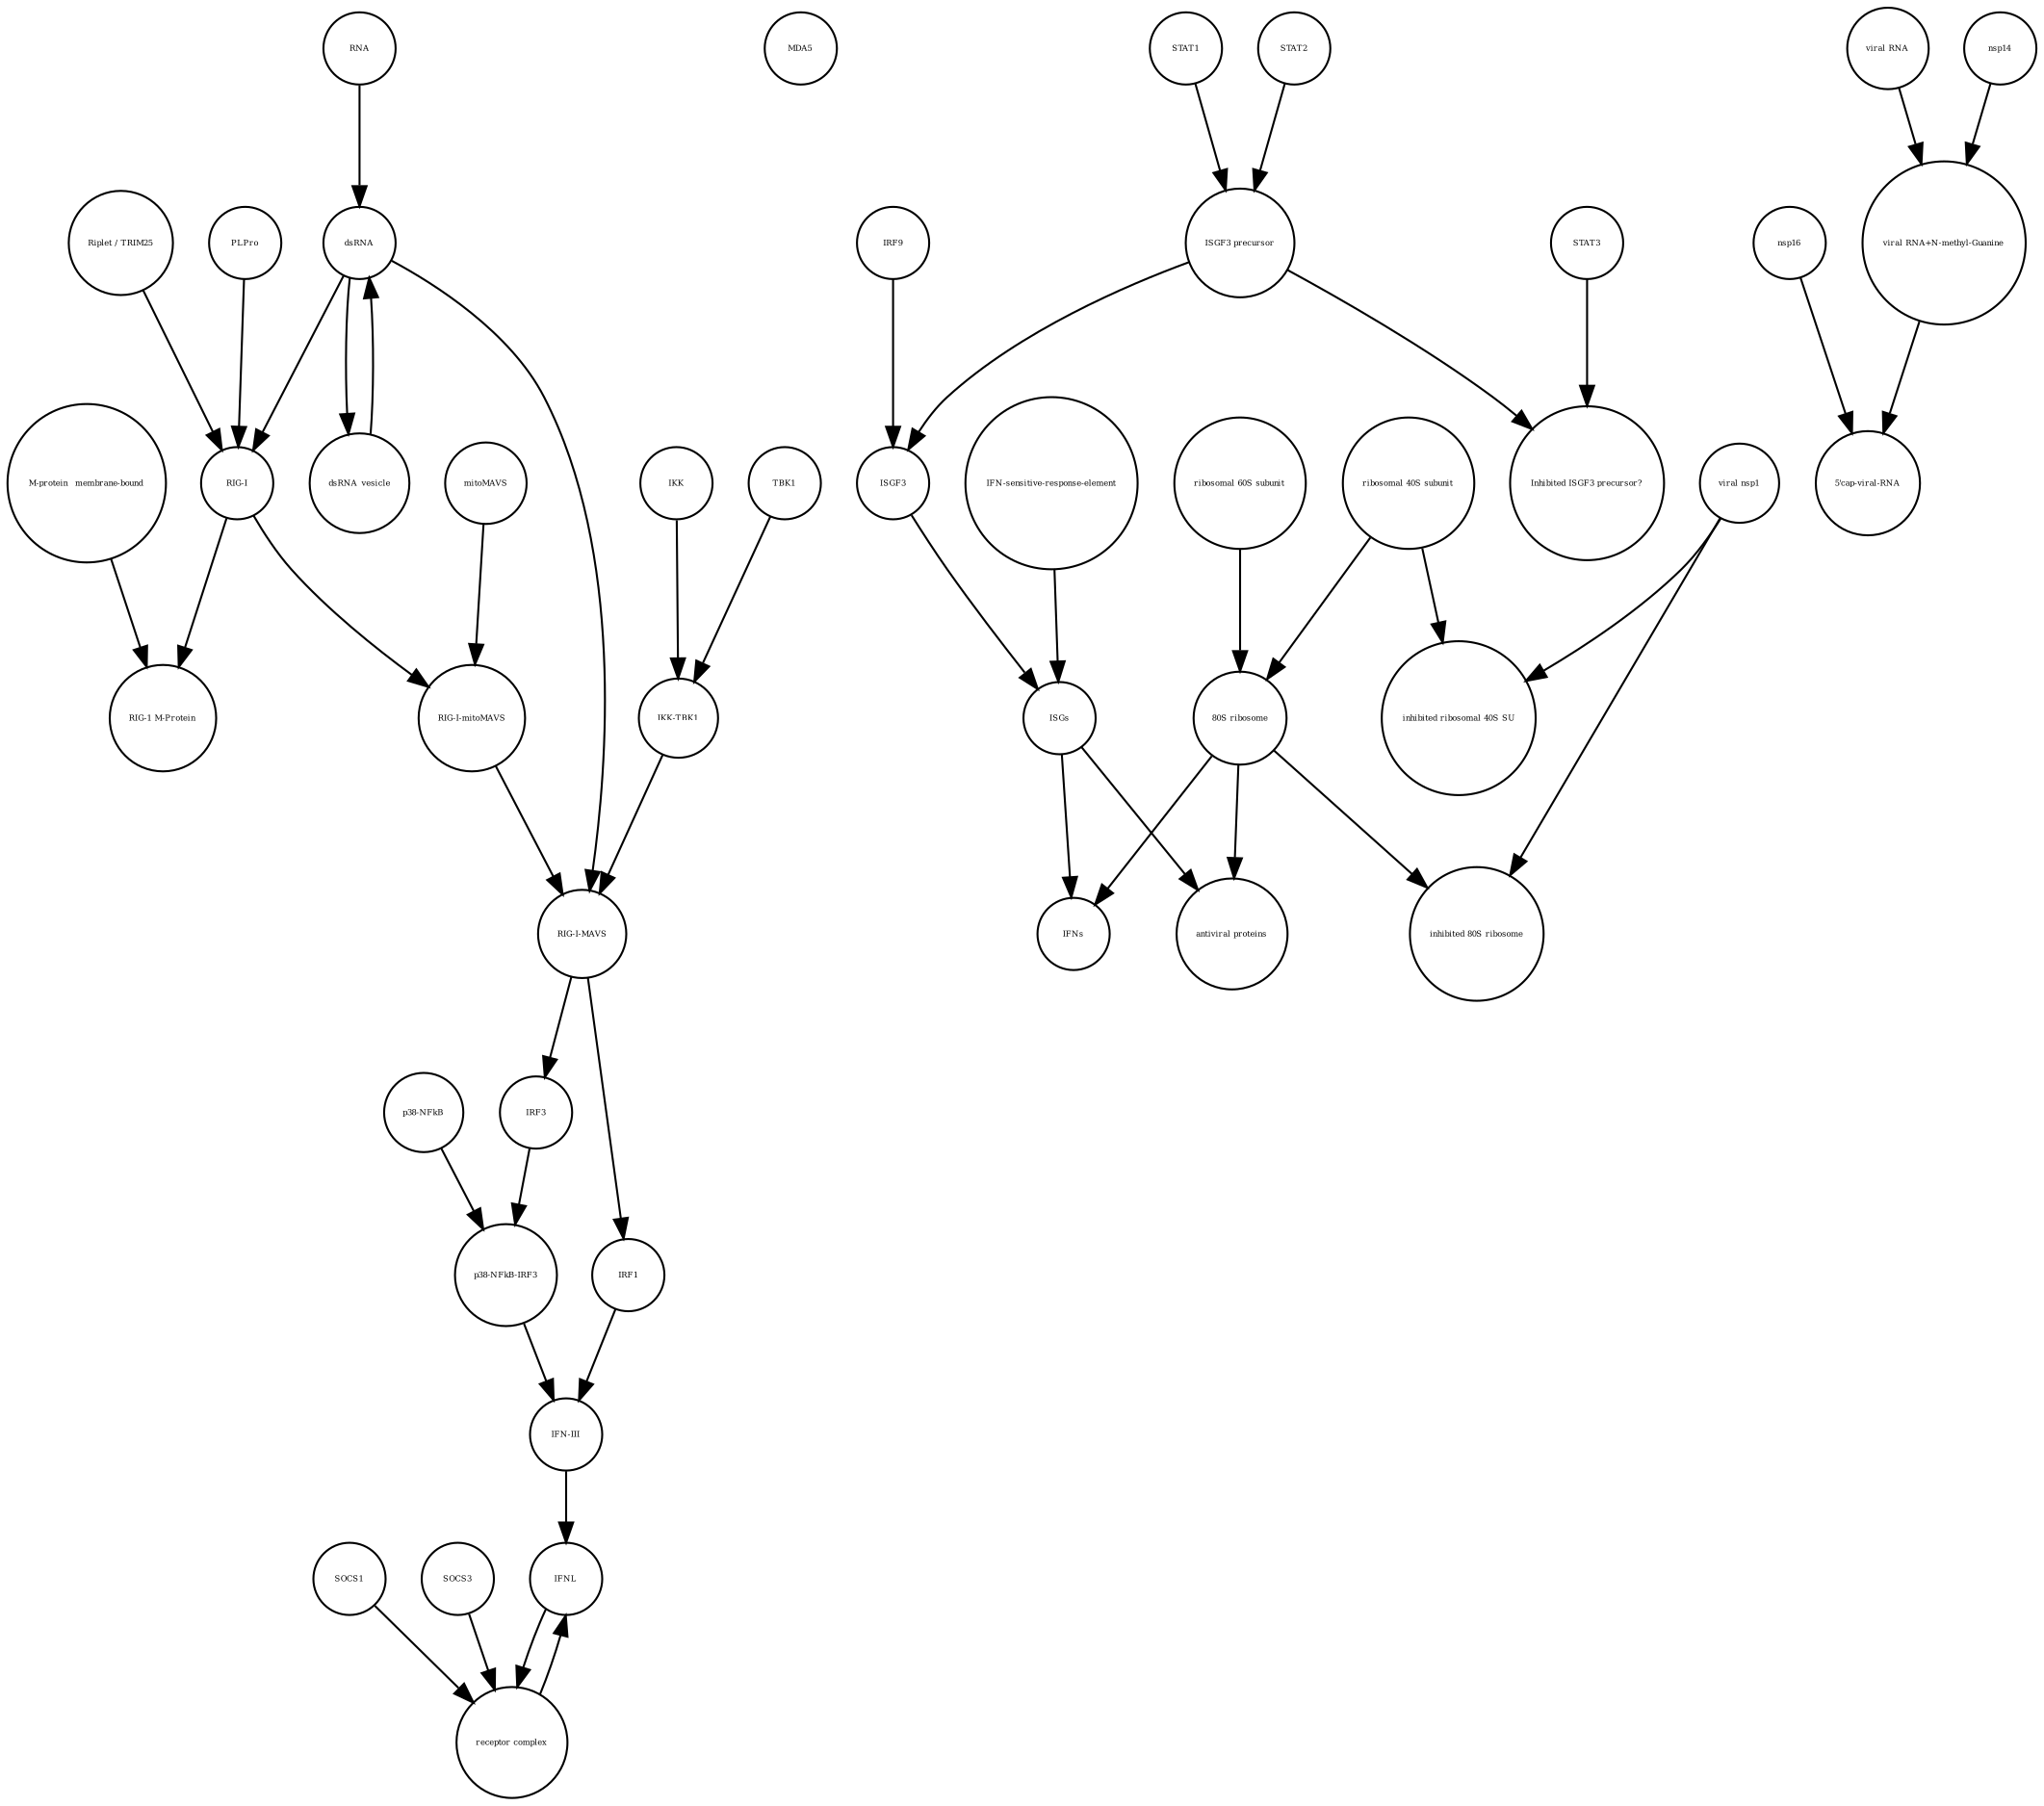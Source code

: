 strict digraph  {
"M-protein_ membrane-bound" [annotation="", bipartite=0, cls=macromolecule, fontsize=4, label="M-protein_ membrane-bound", shape=circle];
MDA5 [annotation="", bipartite=0, cls=macromolecule, fontsize=4, label=MDA5, shape=circle];
"antiviral proteins" [annotation="", bipartite=0, cls=macromolecule, fontsize=4, label="antiviral proteins", shape=circle];
SOCS1 [annotation="", bipartite=0, cls=macromolecule, fontsize=4, label=SOCS1, shape=circle];
SOCS3 [annotation="", bipartite=0, cls=macromolecule, fontsize=4, label=SOCS3, shape=circle];
"Riplet / TRIM25" [annotation="", bipartite=0, cls=macromolecule, fontsize=4, label="Riplet / TRIM25", shape=circle];
RNA [annotation="", bipartite=0, cls="nucleic acid feature", fontsize=4, label=RNA, shape=circle];
"RIG-I" [annotation="", bipartite=0, cls=macromolecule, fontsize=4, label="RIG-I", shape=circle];
"IFN-III" [annotation="", bipartite=0, cls=macromolecule, fontsize=4, label="IFN-III", shape=circle];
"viral RNA+N-methyl-Guanine" [annotation="", bipartite=0, cls="nucleic acid feature", fontsize=4, label="viral RNA+N-methyl-Guanine", shape=circle];
STAT1 [annotation="", bipartite=0, cls=macromolecule, fontsize=4, label=STAT1, shape=circle];
"receptor complex" [annotation="", bipartite=0, cls=complex, fontsize=4, label="receptor complex", shape=circle];
"viral RNA" [annotation="", bipartite=0, cls="nucleic acid feature", fontsize=4, label="viral RNA", shape=circle];
IRF1 [annotation="", bipartite=0, cls=macromolecule, fontsize=4, label=IRF1, shape=circle];
"ribosomal 40S subunit" [annotation="", bipartite=0, cls=complex, fontsize=4, label="ribosomal 40S subunit", shape=circle];
ISGF3 [annotation="", bipartite=0, cls=complex, fontsize=4, label=ISGF3, shape=circle];
"RIG-1 M-Protein" [annotation="", bipartite=0, cls=complex, fontsize=4, label="RIG-1 M-Protein", shape=circle];
dsRNA [annotation="", bipartite=0, cls="nucleic acid feature", fontsize=4, label=dsRNA, shape=circle];
nsp16 [annotation="", bipartite=0, cls=macromolecule, fontsize=4, label=nsp16, shape=circle];
IFNs [annotation="", bipartite=0, cls=macromolecule, fontsize=4, label=IFNs, shape=circle];
"ISGF3 precursor" [annotation="", bipartite=0, cls=complex, fontsize=4, label="ISGF3 precursor", shape=circle];
"80S ribosome" [annotation="", bipartite=0, cls=complex, fontsize=4, label="80S ribosome", shape=circle];
IRF9 [annotation="", bipartite=0, cls=macromolecule, fontsize=4, label=IRF9, shape=circle];
STAT3 [annotation="", bipartite=0, cls=macromolecule, fontsize=4, label=STAT3, shape=circle];
"p38-NFkB-IRF3" [annotation="", bipartite=0, cls=complex, fontsize=4, label="p38-NFkB-IRF3", shape=circle];
IRF3 [annotation="", bipartite=0, cls=macromolecule, fontsize=4, label=IRF3, shape=circle];
"IFN-sensitive-response-element" [annotation="", bipartite=0, cls="nucleic acid feature", fontsize=4, label="IFN-sensitive-response-element", shape=circle];
"5'cap-viral-RNA" [annotation="", bipartite=0, cls="nucleic acid feature", fontsize=4, label="5'cap-viral-RNA", shape=circle];
"inhibited ribosomal 40S SU" [annotation="urn_miriam_doi_10.1101%2F2020.05.18.102467", bipartite=0, cls=complex, fontsize=4, label="inhibited ribosomal 40S SU", shape=circle];
mitoMAVS [annotation="", bipartite=0, cls=macromolecule, fontsize=4, label=mitoMAVS, shape=circle];
dsRNA_vesicle [annotation="", bipartite=0, cls="nucleic acid feature", fontsize=4, label=dsRNA_vesicle, shape=circle];
"p38-NFkB" [annotation="", bipartite=0, cls=complex, fontsize=4, label="p38-NFkB", shape=circle];
nsp14 [annotation="", bipartite=0, cls=macromolecule, fontsize=4, label=nsp14, shape=circle];
IKK [annotation="", bipartite=0, cls=macromolecule, fontsize=4, label=IKK, shape=circle];
"RIG-I-mitoMAVS" [annotation="", bipartite=0, cls=complex, fontsize=4, label="RIG-I-mitoMAVS", shape=circle];
"IKK-TBK1" [annotation="", bipartite=0, cls=complex, fontsize=4, label="IKK-TBK1", shape=circle];
"RIG-I-MAVS" [annotation="", bipartite=0, cls=complex, fontsize=4, label="RIG-I-MAVS", shape=circle];
STAT2 [annotation="", bipartite=0, cls=macromolecule, fontsize=4, label=STAT2, shape=circle];
PLPro [annotation="", bipartite=0, cls=macromolecule, fontsize=4, label=PLPro, shape=circle];
ISGs [annotation="", bipartite=0, cls="nucleic acid feature", fontsize=4, label=ISGs, shape=circle];
TBK1 [annotation="", bipartite=0, cls=macromolecule, fontsize=4, label=TBK1, shape=circle];
IFNL [annotation="", bipartite=0, cls=macromolecule, fontsize=4, label=IFNL, shape=circle];
"inhibited 80S ribosome" [annotation="", bipartite=0, cls=complex, fontsize=4, label="inhibited 80S ribosome", shape=circle];
"Inhibited ISGF3 precursor?" [annotation="", bipartite=0, cls=complex, fontsize=4, label="Inhibited ISGF3 precursor?", shape=circle];
"ribosomal 60S subunit" [annotation="", bipartite=0, cls=complex, fontsize=4, label="ribosomal 60S subunit", shape=circle];
"viral nsp1" [annotation="", bipartite=0, cls=macromolecule, fontsize=4, label="viral nsp1", shape=circle];
"M-protein_ membrane-bound" -> "RIG-1 M-Protein"  [annotation="", interaction_type=production];
SOCS1 -> "receptor complex"  [annotation="", interaction_type=production];
SOCS3 -> "receptor complex"  [annotation="", interaction_type=production];
"Riplet / TRIM25" -> "RIG-I"  [annotation="", interaction_type=catalysis];
RNA -> dsRNA  [annotation="", interaction_type=production];
"RIG-I" -> "RIG-I-mitoMAVS"  [annotation="", interaction_type=production];
"RIG-I" -> "RIG-1 M-Protein"  [annotation="", interaction_type=production];
"IFN-III" -> IFNL  [annotation="", interaction_type=production];
"viral RNA+N-methyl-Guanine" -> "5'cap-viral-RNA"  [annotation="", interaction_type=production];
STAT1 -> "ISGF3 precursor"  [annotation="", interaction_type=production];
"receptor complex" -> IFNL  [annotation="", interaction_type=production];
"viral RNA" -> "viral RNA+N-methyl-Guanine"  [annotation="", interaction_type=production];
IRF1 -> "IFN-III"  [annotation="", interaction_type=stimulation];
"ribosomal 40S subunit" -> "80S ribosome"  [annotation="", interaction_type=production];
"ribosomal 40S subunit" -> "inhibited ribosomal 40S SU"  [annotation="", interaction_type=production];
ISGF3 -> ISGs  [annotation="", interaction_type="necessary stimulation"];
dsRNA -> dsRNA_vesicle  [annotation="", interaction_type=production];
dsRNA -> "RIG-I-MAVS"  [annotation="", interaction_type="necessary stimulation"];
dsRNA -> "RIG-I"  [annotation="", interaction_type="necessary stimulation"];
nsp16 -> "5'cap-viral-RNA"  [annotation="urn_miriam_doi_10.1016%2Fj.chom.2020.05.008", interaction_type=catalysis];
"ISGF3 precursor" -> "Inhibited ISGF3 precursor?"  [annotation="", interaction_type=production];
"ISGF3 precursor" -> ISGF3  [annotation="", interaction_type=production];
"80S ribosome" -> "antiviral proteins"  [annotation="", interaction_type=catalysis];
"80S ribosome" -> "inhibited 80S ribosome"  [annotation="", interaction_type=production];
"80S ribosome" -> IFNs  [annotation="", interaction_type=catalysis];
IRF9 -> ISGF3  [annotation="", interaction_type=production];
STAT3 -> "Inhibited ISGF3 precursor?"  [annotation="", interaction_type=production];
"p38-NFkB-IRF3" -> "IFN-III"  [annotation="", interaction_type=stimulation];
IRF3 -> "p38-NFkB-IRF3"  [annotation="", interaction_type=production];
"IFN-sensitive-response-element" -> ISGs  [annotation="", interaction_type=production];
mitoMAVS -> "RIG-I-mitoMAVS"  [annotation="", interaction_type=production];
dsRNA_vesicle -> dsRNA  [annotation="", interaction_type=production];
"p38-NFkB" -> "p38-NFkB-IRF3"  [annotation="", interaction_type=production];
nsp14 -> "viral RNA+N-methyl-Guanine"  [annotation="", interaction_type=catalysis];
IKK -> "IKK-TBK1"  [annotation="", interaction_type=production];
"RIG-I-mitoMAVS" -> "RIG-I-MAVS"  [annotation="", interaction_type=production];
"IKK-TBK1" -> "RIG-I-MAVS"  [annotation="", interaction_type=production];
"RIG-I-MAVS" -> IRF1  [annotation="", interaction_type=catalysis];
"RIG-I-MAVS" -> IRF3  [annotation="", interaction_type=stimulation];
STAT2 -> "ISGF3 precursor"  [annotation="", interaction_type=production];
PLPro -> "RIG-I"  [annotation="", interaction_type=catalysis];
ISGs -> "antiviral proteins"  [annotation="", interaction_type=production];
ISGs -> IFNs  [annotation="", interaction_type=production];
TBK1 -> "IKK-TBK1"  [annotation="", interaction_type=production];
IFNL -> "receptor complex"  [annotation="", interaction_type=stimulation];
"ribosomal 60S subunit" -> "80S ribosome"  [annotation="", interaction_type=production];
"viral nsp1" -> "inhibited 80S ribosome"  [annotation="", interaction_type=production];
"viral nsp1" -> "inhibited ribosomal 40S SU"  [annotation="", interaction_type=production];
}
